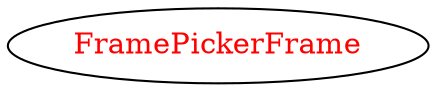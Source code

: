 digraph dependencyGraph {
 concentrate=true;
 ranksep="2.0";
 rankdir="LR"; 
 splines="ortho";
"FramePickerFrame" [fontcolor="red"];
}